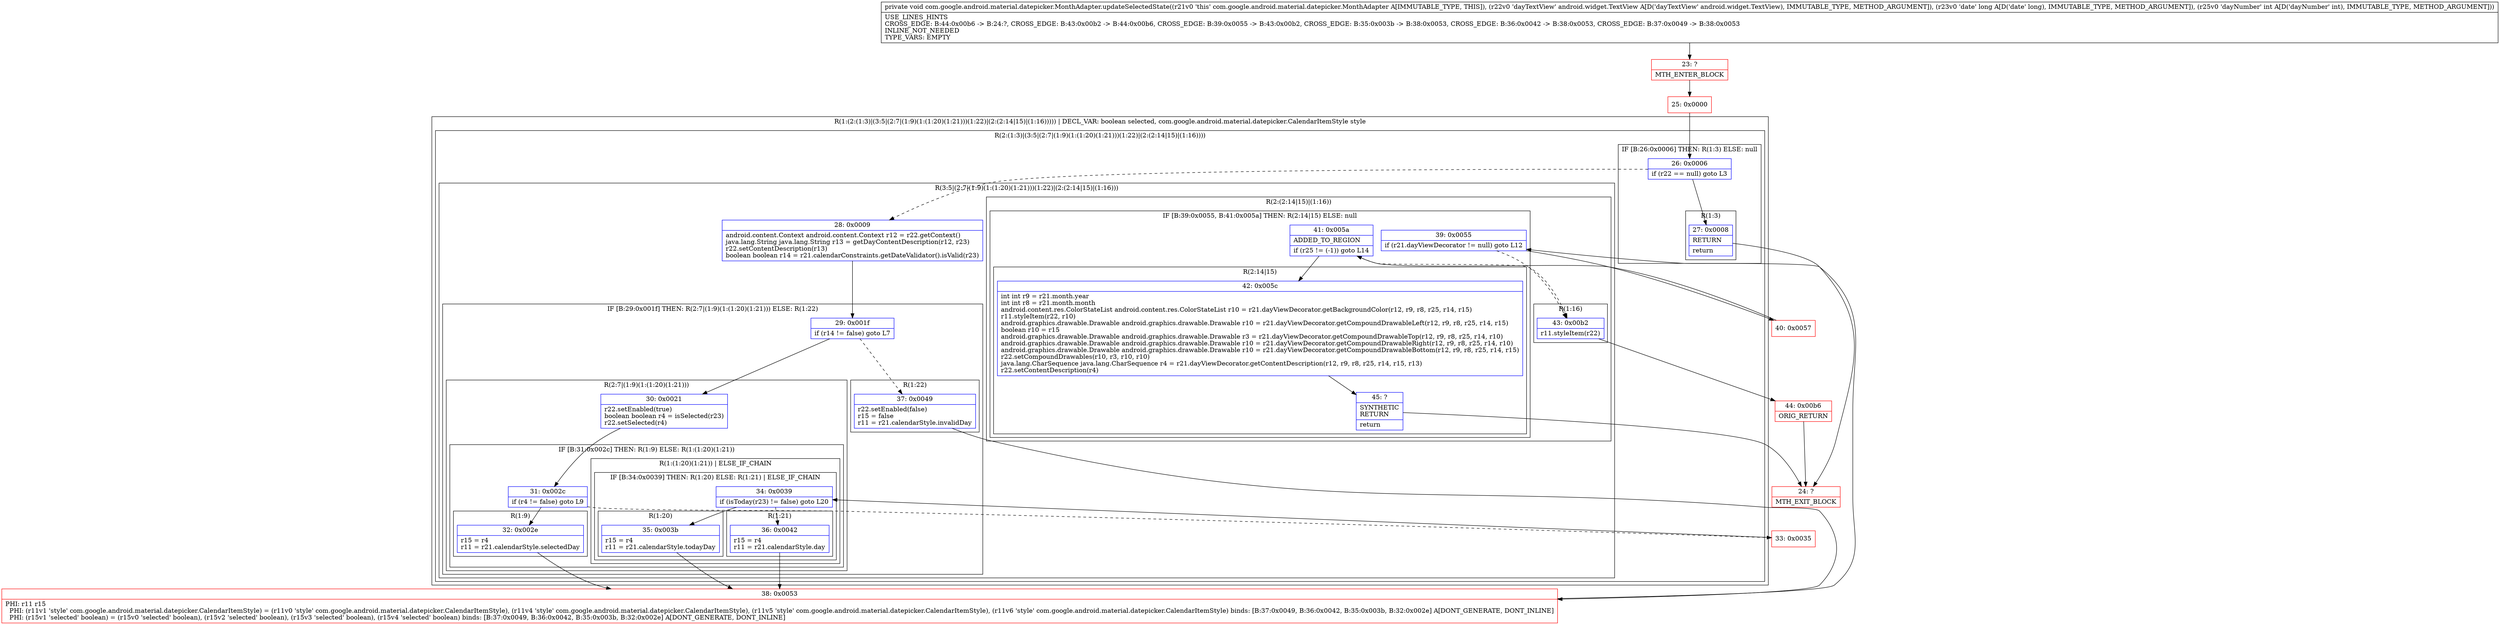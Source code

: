 digraph "CFG forcom.google.android.material.datepicker.MonthAdapter.updateSelectedState(Landroid\/widget\/TextView;JI)V" {
subgraph cluster_Region_598822375 {
label = "R(1:(2:(1:3)|(3:5|(2:7|(1:9)(1:(1:20)(1:21)))(1:22)|(2:(2:14|15)|(1:16))))) | DECL_VAR: boolean selected, com.google.android.material.datepicker.CalendarItemStyle style\l";
node [shape=record,color=blue];
subgraph cluster_Region_88022417 {
label = "R(2:(1:3)|(3:5|(2:7|(1:9)(1:(1:20)(1:21)))(1:22)|(2:(2:14|15)|(1:16))))";
node [shape=record,color=blue];
subgraph cluster_IfRegion_2142058616 {
label = "IF [B:26:0x0006] THEN: R(1:3) ELSE: null";
node [shape=record,color=blue];
Node_26 [shape=record,label="{26\:\ 0x0006|if (r22 == null) goto L3\l}"];
subgraph cluster_Region_788373978 {
label = "R(1:3)";
node [shape=record,color=blue];
Node_27 [shape=record,label="{27\:\ 0x0008|RETURN\l|return\l}"];
}
}
subgraph cluster_Region_929867386 {
label = "R(3:5|(2:7|(1:9)(1:(1:20)(1:21)))(1:22)|(2:(2:14|15)|(1:16)))";
node [shape=record,color=blue];
Node_28 [shape=record,label="{28\:\ 0x0009|android.content.Context android.content.Context r12 = r22.getContext()\ljava.lang.String java.lang.String r13 = getDayContentDescription(r12, r23)\lr22.setContentDescription(r13)\lboolean boolean r14 = r21.calendarConstraints.getDateValidator().isValid(r23)\l}"];
subgraph cluster_IfRegion_2075389743 {
label = "IF [B:29:0x001f] THEN: R(2:7|(1:9)(1:(1:20)(1:21))) ELSE: R(1:22)";
node [shape=record,color=blue];
Node_29 [shape=record,label="{29\:\ 0x001f|if (r14 != false) goto L7\l}"];
subgraph cluster_Region_1348582410 {
label = "R(2:7|(1:9)(1:(1:20)(1:21)))";
node [shape=record,color=blue];
Node_30 [shape=record,label="{30\:\ 0x0021|r22.setEnabled(true)\lboolean boolean r4 = isSelected(r23)\lr22.setSelected(r4)\l}"];
subgraph cluster_IfRegion_1897786537 {
label = "IF [B:31:0x002c] THEN: R(1:9) ELSE: R(1:(1:20)(1:21))";
node [shape=record,color=blue];
Node_31 [shape=record,label="{31\:\ 0x002c|if (r4 != false) goto L9\l}"];
subgraph cluster_Region_1242756329 {
label = "R(1:9)";
node [shape=record,color=blue];
Node_32 [shape=record,label="{32\:\ 0x002e|r15 = r4\lr11 = r21.calendarStyle.selectedDay\l}"];
}
subgraph cluster_Region_118099863 {
label = "R(1:(1:20)(1:21)) | ELSE_IF_CHAIN\l";
node [shape=record,color=blue];
subgraph cluster_IfRegion_2049198450 {
label = "IF [B:34:0x0039] THEN: R(1:20) ELSE: R(1:21) | ELSE_IF_CHAIN\l";
node [shape=record,color=blue];
Node_34 [shape=record,label="{34\:\ 0x0039|if (isToday(r23) != false) goto L20\l}"];
subgraph cluster_Region_775732374 {
label = "R(1:20)";
node [shape=record,color=blue];
Node_35 [shape=record,label="{35\:\ 0x003b|r15 = r4\lr11 = r21.calendarStyle.todayDay\l}"];
}
subgraph cluster_Region_593512360 {
label = "R(1:21)";
node [shape=record,color=blue];
Node_36 [shape=record,label="{36\:\ 0x0042|r15 = r4\lr11 = r21.calendarStyle.day\l}"];
}
}
}
}
}
subgraph cluster_Region_1902993545 {
label = "R(1:22)";
node [shape=record,color=blue];
Node_37 [shape=record,label="{37\:\ 0x0049|r22.setEnabled(false)\lr15 = false\lr11 = r21.calendarStyle.invalidDay\l}"];
}
}
subgraph cluster_Region_1826406582 {
label = "R(2:(2:14|15)|(1:16))";
node [shape=record,color=blue];
subgraph cluster_IfRegion_804016006 {
label = "IF [B:39:0x0055, B:41:0x005a] THEN: R(2:14|15) ELSE: null";
node [shape=record,color=blue];
Node_39 [shape=record,label="{39\:\ 0x0055|if (r21.dayViewDecorator != null) goto L12\l}"];
Node_41 [shape=record,label="{41\:\ 0x005a|ADDED_TO_REGION\l|if (r25 != (\-1)) goto L14\l}"];
subgraph cluster_Region_463654524 {
label = "R(2:14|15)";
node [shape=record,color=blue];
Node_42 [shape=record,label="{42\:\ 0x005c|int int r9 = r21.month.year\lint int r8 = r21.month.month\landroid.content.res.ColorStateList android.content.res.ColorStateList r10 = r21.dayViewDecorator.getBackgroundColor(r12, r9, r8, r25, r14, r15)\lr11.styleItem(r22, r10)\landroid.graphics.drawable.Drawable android.graphics.drawable.Drawable r10 = r21.dayViewDecorator.getCompoundDrawableLeft(r12, r9, r8, r25, r14, r15)\lboolean r10 = r15\landroid.graphics.drawable.Drawable android.graphics.drawable.Drawable r3 = r21.dayViewDecorator.getCompoundDrawableTop(r12, r9, r8, r25, r14, r10)\landroid.graphics.drawable.Drawable android.graphics.drawable.Drawable r10 = r21.dayViewDecorator.getCompoundDrawableRight(r12, r9, r8, r25, r14, r10)\landroid.graphics.drawable.Drawable android.graphics.drawable.Drawable r10 = r21.dayViewDecorator.getCompoundDrawableBottom(r12, r9, r8, r25, r14, r15)\lr22.setCompoundDrawables(r10, r3, r10, r10)\ljava.lang.CharSequence java.lang.CharSequence r4 = r21.dayViewDecorator.getContentDescription(r12, r9, r8, r25, r14, r15, r13)\lr22.setContentDescription(r4)\l}"];
Node_45 [shape=record,label="{45\:\ ?|SYNTHETIC\lRETURN\l|return\l}"];
}
}
subgraph cluster_Region_2026740571 {
label = "R(1:16)";
node [shape=record,color=blue];
Node_43 [shape=record,label="{43\:\ 0x00b2|r11.styleItem(r22)\l}"];
}
}
}
}
}
Node_23 [shape=record,color=red,label="{23\:\ ?|MTH_ENTER_BLOCK\l}"];
Node_25 [shape=record,color=red,label="{25\:\ 0x0000}"];
Node_24 [shape=record,color=red,label="{24\:\ ?|MTH_EXIT_BLOCK\l}"];
Node_38 [shape=record,color=red,label="{38\:\ 0x0053|PHI: r11 r15 \l  PHI: (r11v1 'style' com.google.android.material.datepicker.CalendarItemStyle) = (r11v0 'style' com.google.android.material.datepicker.CalendarItemStyle), (r11v4 'style' com.google.android.material.datepicker.CalendarItemStyle), (r11v5 'style' com.google.android.material.datepicker.CalendarItemStyle), (r11v6 'style' com.google.android.material.datepicker.CalendarItemStyle) binds: [B:37:0x0049, B:36:0x0042, B:35:0x003b, B:32:0x002e] A[DONT_GENERATE, DONT_INLINE]\l  PHI: (r15v1 'selected' boolean) = (r15v0 'selected' boolean), (r15v2 'selected' boolean), (r15v3 'selected' boolean), (r15v4 'selected' boolean) binds: [B:37:0x0049, B:36:0x0042, B:35:0x003b, B:32:0x002e] A[DONT_GENERATE, DONT_INLINE]\l}"];
Node_40 [shape=record,color=red,label="{40\:\ 0x0057}"];
Node_44 [shape=record,color=red,label="{44\:\ 0x00b6|ORIG_RETURN\l}"];
Node_33 [shape=record,color=red,label="{33\:\ 0x0035}"];
MethodNode[shape=record,label="{private void com.google.android.material.datepicker.MonthAdapter.updateSelectedState((r21v0 'this' com.google.android.material.datepicker.MonthAdapter A[IMMUTABLE_TYPE, THIS]), (r22v0 'dayTextView' android.widget.TextView A[D('dayTextView' android.widget.TextView), IMMUTABLE_TYPE, METHOD_ARGUMENT]), (r23v0 'date' long A[D('date' long), IMMUTABLE_TYPE, METHOD_ARGUMENT]), (r25v0 'dayNumber' int A[D('dayNumber' int), IMMUTABLE_TYPE, METHOD_ARGUMENT]))  | USE_LINES_HINTS\lCROSS_EDGE: B:44:0x00b6 \-\> B:24:?, CROSS_EDGE: B:43:0x00b2 \-\> B:44:0x00b6, CROSS_EDGE: B:39:0x0055 \-\> B:43:0x00b2, CROSS_EDGE: B:35:0x003b \-\> B:38:0x0053, CROSS_EDGE: B:36:0x0042 \-\> B:38:0x0053, CROSS_EDGE: B:37:0x0049 \-\> B:38:0x0053\lINLINE_NOT_NEEDED\lTYPE_VARS: EMPTY\l}"];
MethodNode -> Node_23;Node_26 -> Node_27;
Node_26 -> Node_28[style=dashed];
Node_27 -> Node_24;
Node_28 -> Node_29;
Node_29 -> Node_30;
Node_29 -> Node_37[style=dashed];
Node_30 -> Node_31;
Node_31 -> Node_32;
Node_31 -> Node_33[style=dashed];
Node_32 -> Node_38;
Node_34 -> Node_35;
Node_34 -> Node_36[style=dashed];
Node_35 -> Node_38;
Node_36 -> Node_38;
Node_37 -> Node_38;
Node_39 -> Node_40;
Node_39 -> Node_43[style=dashed];
Node_41 -> Node_42;
Node_41 -> Node_43[style=dashed];
Node_42 -> Node_45;
Node_45 -> Node_24;
Node_43 -> Node_44;
Node_23 -> Node_25;
Node_25 -> Node_26;
Node_38 -> Node_39;
Node_40 -> Node_41;
Node_44 -> Node_24;
Node_33 -> Node_34;
}

